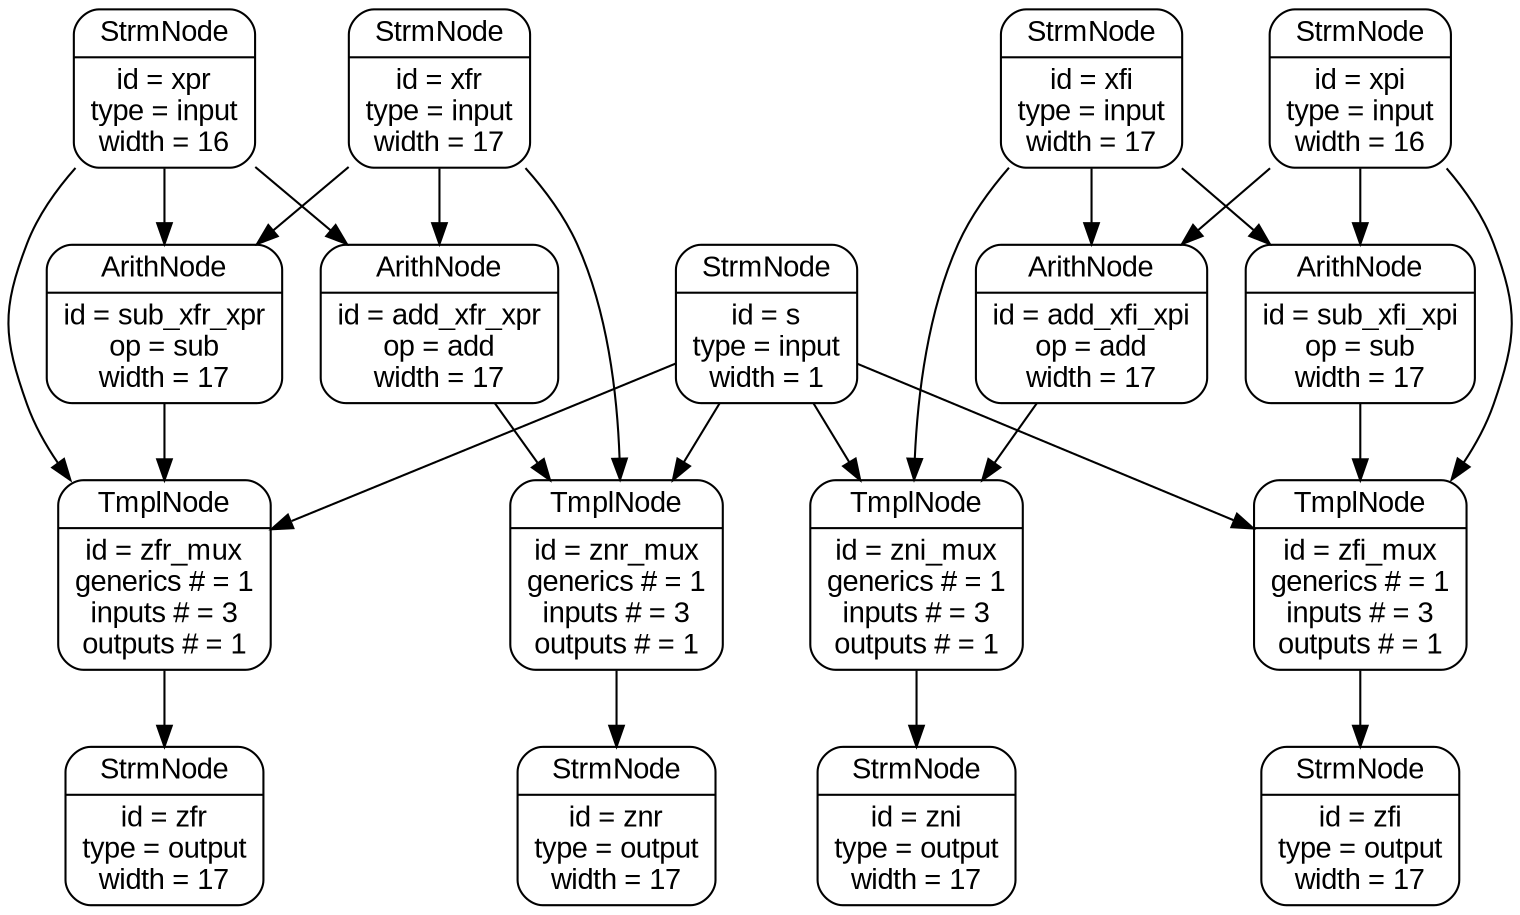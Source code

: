 digraph {
	graph [fontname = Arial, margin = 0, dpi = 600]
	add_xfi_xpi [label = "{{ArithNode}|id = add_xfi_xpi\nop = add\nwidth = 17}", fontname = Arial, shape = Mrecord]
	zfr_mux [label = "{{TmplNode}|id = zfr_mux\ngenerics # = 1\ninputs # = 3\noutputs # = 1}", fontname = Arial, shape = Mrecord]
	xpr -> zfr_mux
	xfr -> znr_mux
	xfr -> sub_xfr_xpr
	add_xfi_xpi -> zni_mux
	xpr -> sub_xfr_xpr
	zfi_mux [label = "{{TmplNode}|id = zfi_mux\ngenerics # = 1\ninputs # = 3\noutputs # = 1}", fontname = Arial, shape = Mrecord]
	sub_xfr_xpr -> zfr_mux
	xpi -> sub_xfi_xpi
	s -> zfr_mux
	zfi [label = "{{StrmNode}|id = zfi\ntype = output\nwidth = 17}", fontname = Arial, shape = Mrecord]
	zni_mux [label = "{{TmplNode}|id = zni_mux\ngenerics # = 1\ninputs # = 3\noutputs # = 1}", fontname = Arial, shape = Mrecord]
	zfr_mux -> zfr
	xpr [label = "{{StrmNode}|id = xpr\ntype = input\nwidth = 16}", fontname = Arial, shape = Mrecord]
	s [label = "{{StrmNode}|id = s\ntype = input\nwidth = 1}", fontname = Arial, shape = Mrecord]
	znr [label = "{{StrmNode}|id = znr\ntype = output\nwidth = 17}", fontname = Arial, shape = Mrecord]
	sub_xfi_xpi -> zfi_mux
	xpr -> add_xfr_xpr
	xfi -> add_xfi_xpi
	sub_xfr_xpr [label = "{{ArithNode}|id = sub_xfr_xpr\nop = sub\nwidth = 17}", fontname = Arial, shape = Mrecord]
	xfi -> sub_xfi_xpi
	xpi -> add_xfi_xpi
	s -> znr_mux
	xfr -> add_xfr_xpr
	s -> zni_mux
	znr_mux -> znr
	zfr [label = "{{StrmNode}|id = zfr\ntype = output\nwidth = 17}", fontname = Arial, shape = Mrecord]
	zni_mux -> zni
	xpi [label = "{{StrmNode}|id = xpi\ntype = input\nwidth = 16}", fontname = Arial, shape = Mrecord]
	sub_xfi_xpi [label = "{{ArithNode}|id = sub_xfi_xpi\nop = sub\nwidth = 17}", fontname = Arial, shape = Mrecord]
	xfr [label = "{{StrmNode}|id = xfr\ntype = input\nwidth = 17}", fontname = Arial, shape = Mrecord]
	s -> zfi_mux
	add_xfr_xpr -> znr_mux
	xfi -> zni_mux
	xfi [label = "{{StrmNode}|id = xfi\ntype = input\nwidth = 17}", fontname = Arial, shape = Mrecord]
	zni [label = "{{StrmNode}|id = zni\ntype = output\nwidth = 17}", fontname = Arial, shape = Mrecord]
	zfi_mux -> zfi
	znr_mux [label = "{{TmplNode}|id = znr_mux\ngenerics # = 1\ninputs # = 3\noutputs # = 1}", fontname = Arial, shape = Mrecord]
	xpi -> zfi_mux
	add_xfr_xpr [label = "{{ArithNode}|id = add_xfr_xpr\nop = add\nwidth = 17}", fontname = Arial, shape = Mrecord]
}
